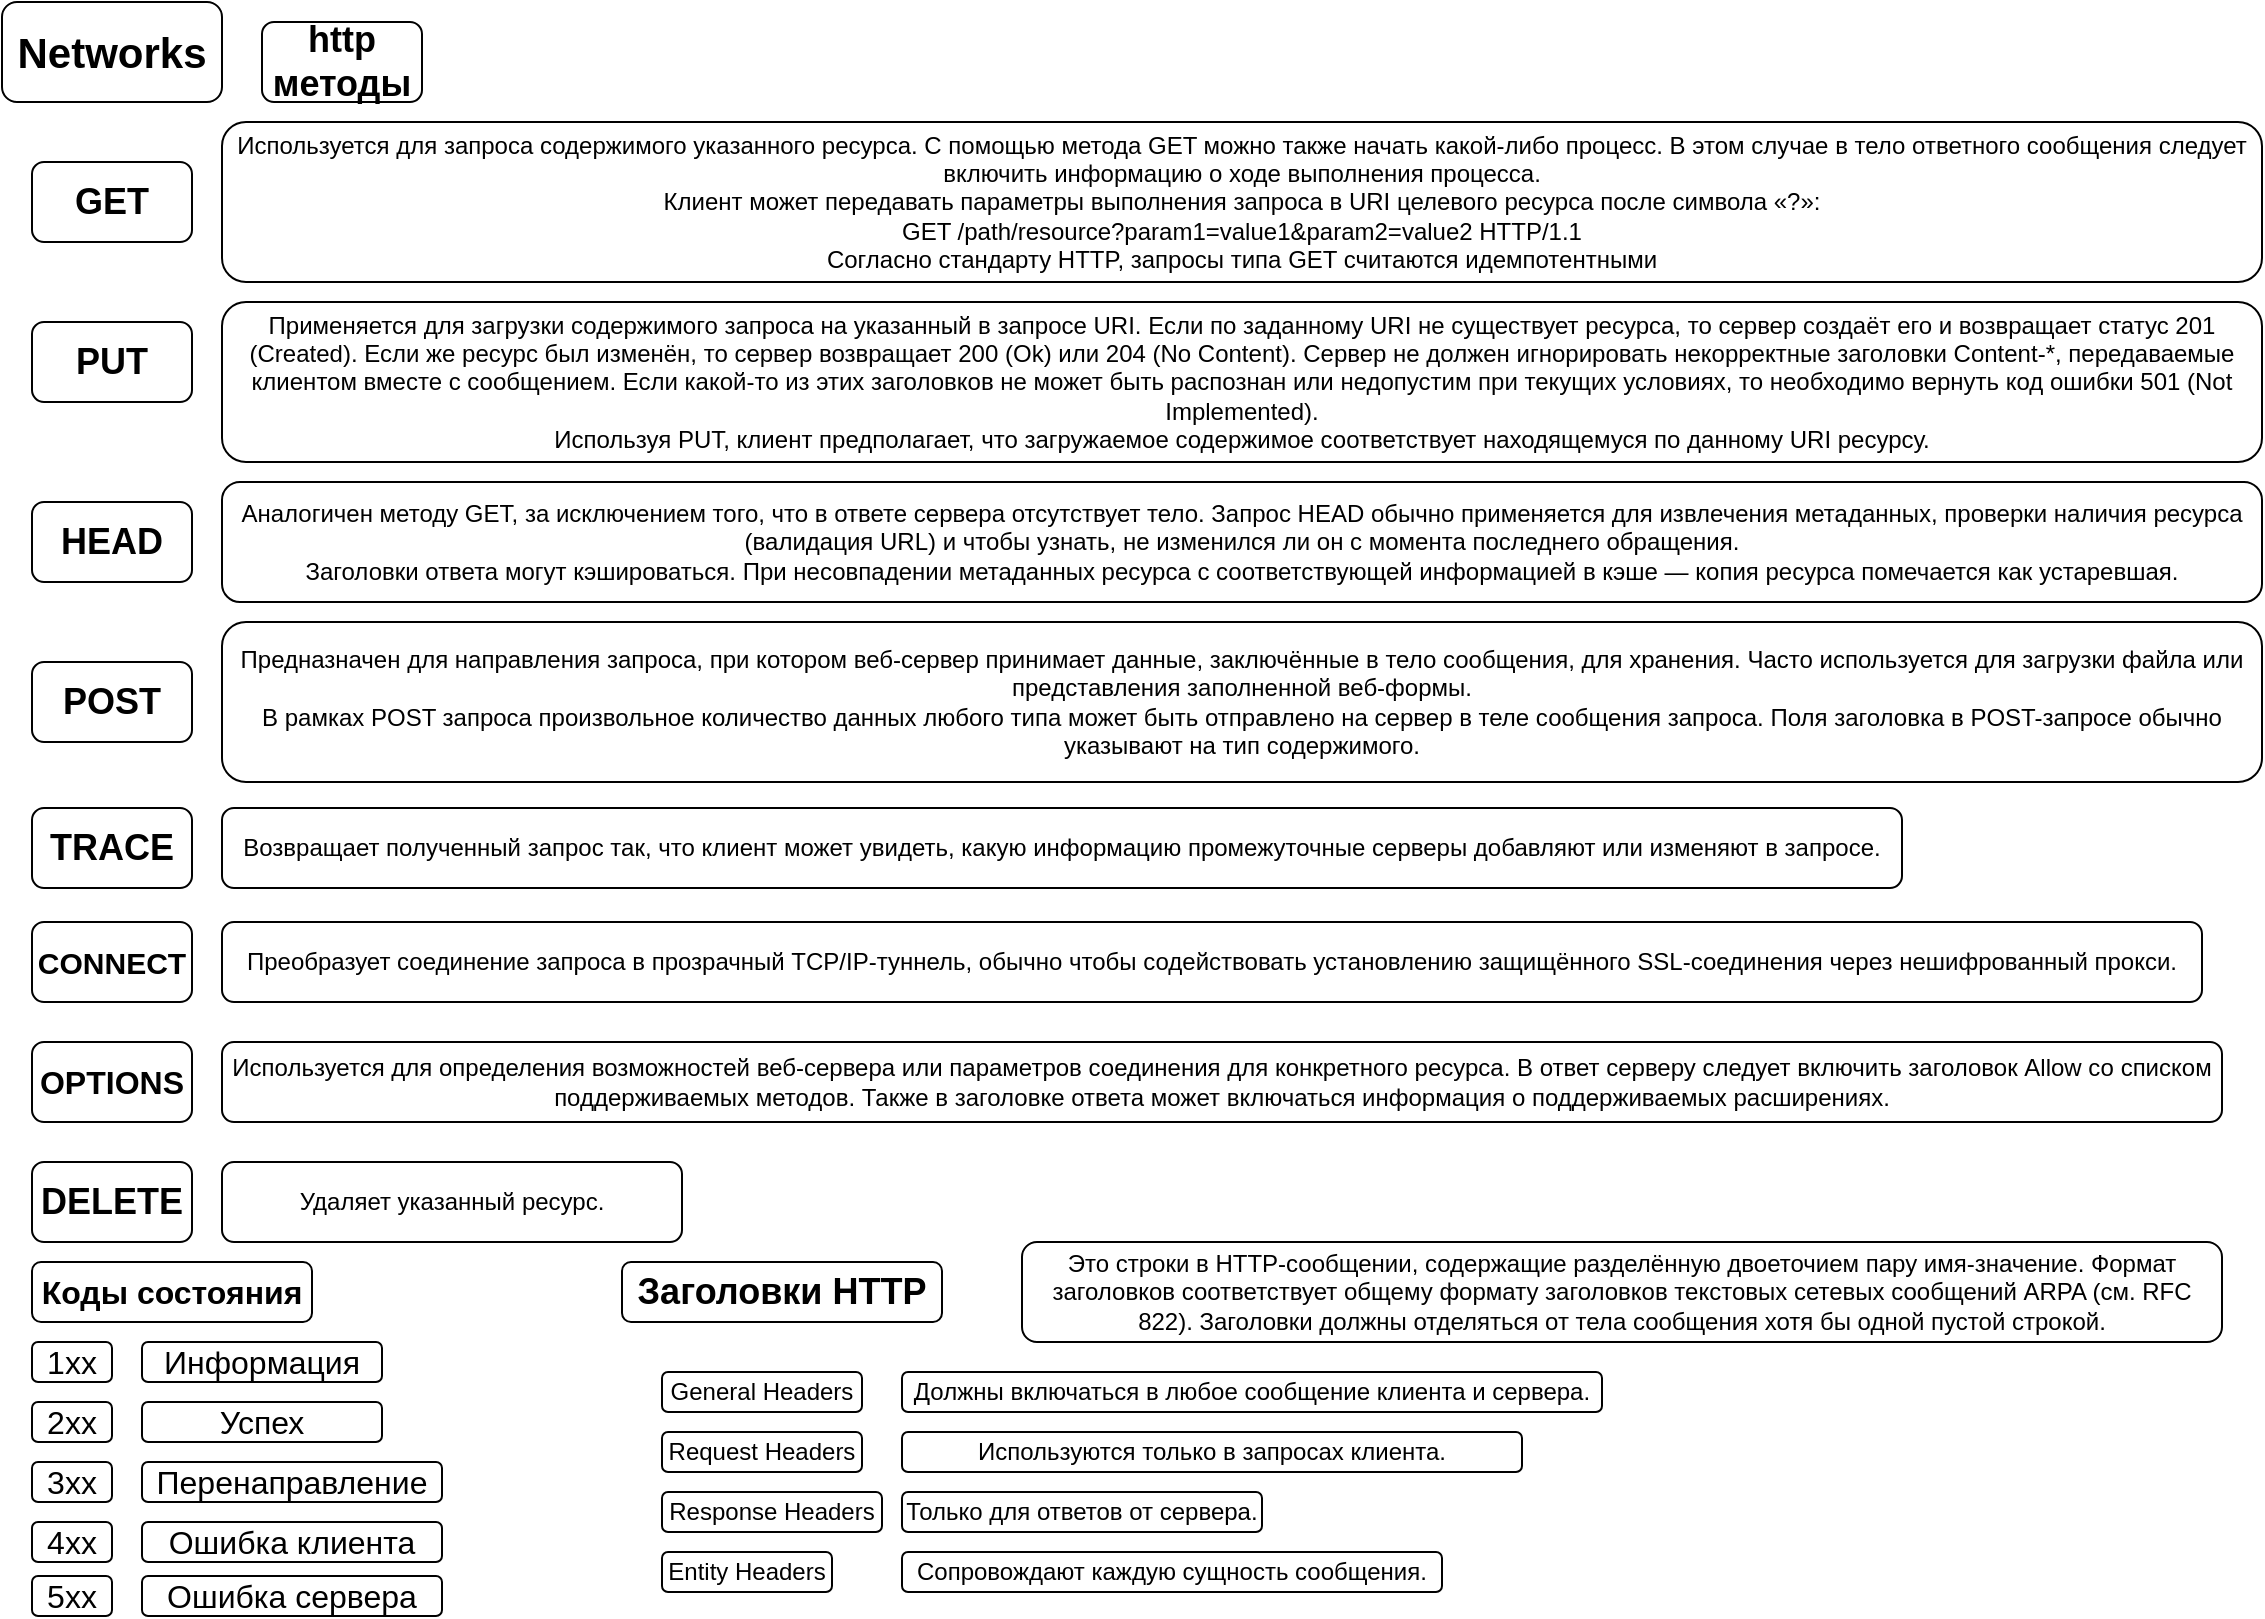 <mxfile version="19.0.3" type="device"><diagram id="U-8XTB06J_2w8smsvvgT" name="Страница 1"><mxGraphModel dx="1422" dy="878" grid="1" gridSize="10" guides="1" tooltips="1" connect="1" arrows="1" fold="1" page="1" pageScale="1" pageWidth="1169" pageHeight="827" math="0" shadow="0"><root><mxCell id="0"/><mxCell id="1" parent="0"/><mxCell id="7eFc9T-J85c-BqXIQ7HY-1" value="&lt;b&gt;&lt;font style=&quot;font-size: 21px;&quot;&gt;Networks&lt;/font&gt;&lt;/b&gt;" style="rounded=1;whiteSpace=wrap;html=1;" parent="1" vertex="1"><mxGeometry x="10" y="10" width="110" height="50" as="geometry"/></mxCell><mxCell id="7eFc9T-J85c-BqXIQ7HY-2" value="http методы" style="rounded=1;whiteSpace=wrap;html=1;fontStyle=1;fontSize=18;" parent="1" vertex="1"><mxGeometry x="140" y="20" width="80" height="40" as="geometry"/></mxCell><mxCell id="7eFc9T-J85c-BqXIQ7HY-3" value="GET" style="rounded=1;whiteSpace=wrap;html=1;fontStyle=1;fontSize=18;" parent="1" vertex="1"><mxGeometry x="25" y="90" width="80" height="40" as="geometry"/></mxCell><mxCell id="7eFc9T-J85c-BqXIQ7HY-4" value="PUT" style="rounded=1;whiteSpace=wrap;html=1;fontStyle=1;fontSize=18;" parent="1" vertex="1"><mxGeometry x="25" y="170" width="80" height="40" as="geometry"/></mxCell><mxCell id="7eFc9T-J85c-BqXIQ7HY-5" value="HEAD" style="rounded=1;whiteSpace=wrap;html=1;fontStyle=1;fontSize=18;" parent="1" vertex="1"><mxGeometry x="25" y="260" width="80" height="40" as="geometry"/></mxCell><mxCell id="7eFc9T-J85c-BqXIQ7HY-6" value="POST" style="rounded=1;whiteSpace=wrap;html=1;fontStyle=1;fontSize=18;" parent="1" vertex="1"><mxGeometry x="25" y="340" width="80" height="40" as="geometry"/></mxCell><mxCell id="7eFc9T-J85c-BqXIQ7HY-7" value="DELETE" style="rounded=1;whiteSpace=wrap;html=1;fontStyle=1;fontSize=18;" parent="1" vertex="1"><mxGeometry x="25" y="590" width="80" height="40" as="geometry"/></mxCell><mxCell id="7eFc9T-J85c-BqXIQ7HY-8" value="TRACE" style="rounded=1;whiteSpace=wrap;html=1;fontStyle=1;fontSize=18;" parent="1" vertex="1"><mxGeometry x="25" y="413" width="80" height="40" as="geometry"/></mxCell><mxCell id="7eFc9T-J85c-BqXIQ7HY-9" value="CONNECT" style="rounded=1;whiteSpace=wrap;html=1;fontStyle=1;fontSize=15;" parent="1" vertex="1"><mxGeometry x="25" y="470" width="80" height="40" as="geometry"/></mxCell><mxCell id="7eFc9T-J85c-BqXIQ7HY-10" value="OPTIONS" style="rounded=1;whiteSpace=wrap;html=1;fontStyle=1;fontSize=16;" parent="1" vertex="1"><mxGeometry x="25" y="530" width="80" height="40" as="geometry"/></mxCell><mxCell id="7eFc9T-J85c-BqXIQ7HY-11" value="&lt;div&gt;Используется для запроса содержимого указанного ресурса. С помощью метода GET можно также начать какой-либо процесс. В этом случае в тело ответного сообщения следует включить информацию о ходе выполнения процесса.&lt;/div&gt;&lt;div&gt;&lt;span style=&quot;background-color: initial;&quot;&gt;Клиент может передавать параметры выполнения запроса в URI целевого ресурса после символа «?»:&lt;/span&gt;&lt;br&gt;&lt;/div&gt;&lt;div&gt;GET /path/resource?param1=value1&amp;amp;param2=value2 HTTP/1.1&lt;/div&gt;&lt;div&gt;&lt;span style=&quot;background-color: initial;&quot;&gt;Согласно стандарту HTTP, запросы типа GET считаются идемпотентными&lt;/span&gt;&lt;br&gt;&lt;/div&gt;" style="rounded=1;whiteSpace=wrap;html=1;" parent="1" vertex="1"><mxGeometry x="120" y="70" width="1020" height="80" as="geometry"/></mxCell><mxCell id="7eFc9T-J85c-BqXIQ7HY-12" value="&lt;div&gt;Аналогичен методу GET, за исключением того, что в ответе сервера отсутствует тело. Запрос HEAD обычно применяется для извлечения метаданных, проверки наличия ресурса (валидация URL) и чтобы узнать, не изменился ли он с момента последнего обращения.&lt;/div&gt;&lt;div&gt;&lt;span style=&quot;background-color: initial;&quot;&gt;Заголовки ответа могут кэшироваться. При несовпадении метаданных ресурса с соответствующей информацией в кэше — копия ресурса помечается как устаревшая.&lt;/span&gt;&lt;br&gt;&lt;/div&gt;" style="rounded=1;whiteSpace=wrap;html=1;" parent="1" vertex="1"><mxGeometry x="120" y="250" width="1020" height="60" as="geometry"/></mxCell><mxCell id="7eFc9T-J85c-BqXIQ7HY-13" value="&lt;div&gt;Применяется для загрузки содержимого запроса на указанный в запросе URI. Если по заданному URI не существует ресурса, то сервер создаёт его и возвращает статус 201 (Created). Если же ресурс был изменён, то сервер возвращает 200 (Ok) или 204 (No Content). Сервер не должен игнорировать некорректные заголовки Content-*, передаваемые клиентом вместе с сообщением. Если какой-то из этих заголовков не может быть распознан или недопустим при текущих условиях, то необходимо вернуть код ошибки 501 (Not Implemented).&lt;/div&gt;&lt;div&gt;Используя PUT, клиент предполагает, что загружаемое содержимое соответствует находящемуся по данному URI ресурсу.&lt;/div&gt;" style="rounded=1;whiteSpace=wrap;html=1;" parent="1" vertex="1"><mxGeometry x="120" y="160" width="1020" height="80" as="geometry"/></mxCell><mxCell id="7eFc9T-J85c-BqXIQ7HY-14" value="&lt;div&gt;Предназначен для направления запроса, при котором веб-сервер принимает данные, заключённые в тело сообщения, для хранения. Часто используется для загрузки файла или представления заполненной веб-формы.&lt;/div&gt;&lt;div&gt;В рамках POST запроса произвольное количество данных любого типа может быть отправлено на сервер в теле сообщения запроса. Поля заголовка в POST-запросе обычно указывают на тип содержимого.&lt;/div&gt;" style="rounded=1;whiteSpace=wrap;html=1;" parent="1" vertex="1"><mxGeometry x="120" y="320" width="1020" height="80" as="geometry"/></mxCell><mxCell id="7eFc9T-J85c-BqXIQ7HY-15" value="Удаляет указанный ресурс." style="rounded=1;whiteSpace=wrap;html=1;" parent="1" vertex="1"><mxGeometry x="120" y="590" width="230" height="40" as="geometry"/></mxCell><mxCell id="7eFc9T-J85c-BqXIQ7HY-16" value="Возвращает полученный запрос так, что клиент может увидеть, какую информацию промежуточные серверы добавляют или изменяют в запросе." style="rounded=1;whiteSpace=wrap;html=1;" parent="1" vertex="1"><mxGeometry x="120" y="413" width="840" height="40" as="geometry"/></mxCell><mxCell id="7eFc9T-J85c-BqXIQ7HY-17" value="Преобразует соединение запроса в прозрачный TCP/IP-туннель, обычно чтобы содействовать установлению защищённого SSL-соединения через нешифрованный прокси." style="rounded=1;whiteSpace=wrap;html=1;" parent="1" vertex="1"><mxGeometry x="120" y="470" width="990" height="40" as="geometry"/></mxCell><mxCell id="7eFc9T-J85c-BqXIQ7HY-18" value="Используется для определения возможностей веб-сервера или параметров соединения для конкретного ресурса. В ответ серверу следует включить заголовок Allow со списком поддерживаемых методов. Также в заголовке ответа может включаться информация о поддерживаемых расширениях." style="rounded=1;whiteSpace=wrap;html=1;" parent="1" vertex="1"><mxGeometry x="120" y="530" width="1000" height="40" as="geometry"/></mxCell><mxCell id="7eFc9T-J85c-BqXIQ7HY-21" value="Коды состояния" style="rounded=1;whiteSpace=wrap;html=1;fontSize=16;fontStyle=1" parent="1" vertex="1"><mxGeometry x="25" y="640" width="140" height="30" as="geometry"/></mxCell><mxCell id="7eFc9T-J85c-BqXIQ7HY-22" value="1xx" style="rounded=1;whiteSpace=wrap;html=1;fontSize=16;" parent="1" vertex="1"><mxGeometry x="25" y="680" width="40" height="20" as="geometry"/></mxCell><mxCell id="7eFc9T-J85c-BqXIQ7HY-23" value="Заголовки HTTP" style="rounded=1;whiteSpace=wrap;html=1;fontSize=18;fontStyle=1" parent="1" vertex="1"><mxGeometry x="320" y="640" width="160" height="30" as="geometry"/></mxCell><mxCell id="7eFc9T-J85c-BqXIQ7HY-24" value="5xx" style="rounded=1;whiteSpace=wrap;html=1;fontSize=16;" parent="1" vertex="1"><mxGeometry x="25" y="797" width="40" height="20" as="geometry"/></mxCell><mxCell id="7eFc9T-J85c-BqXIQ7HY-25" value="4xx" style="rounded=1;whiteSpace=wrap;html=1;fontSize=16;" parent="1" vertex="1"><mxGeometry x="25" y="770" width="40" height="20" as="geometry"/></mxCell><mxCell id="7eFc9T-J85c-BqXIQ7HY-26" value="3xx" style="rounded=1;whiteSpace=wrap;html=1;fontSize=16;" parent="1" vertex="1"><mxGeometry x="25" y="740" width="40" height="20" as="geometry"/></mxCell><mxCell id="7eFc9T-J85c-BqXIQ7HY-27" value="2xx" style="rounded=1;whiteSpace=wrap;html=1;fontSize=16;" parent="1" vertex="1"><mxGeometry x="25" y="710" width="40" height="20" as="geometry"/></mxCell><mxCell id="7eFc9T-J85c-BqXIQ7HY-30" value="Информация" style="rounded=1;whiteSpace=wrap;html=1;fontSize=16;" parent="1" vertex="1"><mxGeometry x="80" y="680" width="120" height="20" as="geometry"/></mxCell><mxCell id="7eFc9T-J85c-BqXIQ7HY-32" value="Успех" style="rounded=1;whiteSpace=wrap;html=1;fontSize=16;" parent="1" vertex="1"><mxGeometry x="80" y="710" width="120" height="20" as="geometry"/></mxCell><mxCell id="7eFc9T-J85c-BqXIQ7HY-33" value="Перенаправление" style="rounded=1;whiteSpace=wrap;html=1;fontSize=16;" parent="1" vertex="1"><mxGeometry x="80" y="740" width="150" height="20" as="geometry"/></mxCell><mxCell id="7eFc9T-J85c-BqXIQ7HY-34" value="Ошибка клиента" style="rounded=1;whiteSpace=wrap;html=1;fontSize=16;" parent="1" vertex="1"><mxGeometry x="80" y="770" width="150" height="20" as="geometry"/></mxCell><mxCell id="7eFc9T-J85c-BqXIQ7HY-35" value="Ошибка сервера" style="rounded=1;whiteSpace=wrap;html=1;fontSize=16;" parent="1" vertex="1"><mxGeometry x="80" y="797" width="150" height="20" as="geometry"/></mxCell><mxCell id="7eFc9T-J85c-BqXIQ7HY-37" value="Это строки в HTTP-сообщении, содержащие разделённую двоеточием пару имя-значение. Формат заголовков соответствует общему формату заголовков текстовых сетевых сообщений ARPA (см. RFC 822). Заголовки должны отделяться от тела сообщения хотя бы одной пустой строкой." style="rounded=1;whiteSpace=wrap;html=1;fontSize=12;" parent="1" vertex="1"><mxGeometry x="520" y="630" width="600" height="50" as="geometry"/></mxCell><mxCell id="7eFc9T-J85c-BqXIQ7HY-38" value="Должны включаться в любое сообщение клиента и сервера." style="rounded=1;whiteSpace=wrap;html=1;fontSize=12;" parent="1" vertex="1"><mxGeometry x="460" y="695" width="350" height="20" as="geometry"/></mxCell><mxCell id="7eFc9T-J85c-BqXIQ7HY-39" value="Используются только в запросах клиента." style="rounded=1;whiteSpace=wrap;html=1;fontSize=12;" parent="1" vertex="1"><mxGeometry x="460" y="725" width="310" height="20" as="geometry"/></mxCell><mxCell id="7eFc9T-J85c-BqXIQ7HY-40" value="Только для ответов от сервера." style="rounded=1;whiteSpace=wrap;html=1;fontSize=12;" parent="1" vertex="1"><mxGeometry x="460" y="755" width="180" height="20" as="geometry"/></mxCell><mxCell id="7eFc9T-J85c-BqXIQ7HY-41" value="Сопровождают каждую сущность сообщения." style="rounded=1;whiteSpace=wrap;html=1;fontSize=12;" parent="1" vertex="1"><mxGeometry x="460" y="785" width="270" height="20" as="geometry"/></mxCell><mxCell id="7eFc9T-J85c-BqXIQ7HY-42" value="&lt;span style=&quot;font-size: 12px;&quot;&gt;&#9;&#9;&#9;&#9;&#9;&lt;/span&gt;Entity Headers" style="rounded=1;whiteSpace=wrap;html=1;fontSize=12;" parent="1" vertex="1"><mxGeometry x="340" y="785" width="85" height="20" as="geometry"/></mxCell><mxCell id="7eFc9T-J85c-BqXIQ7HY-43" value="Response Headers" style="rounded=1;whiteSpace=wrap;html=1;fontSize=12;" parent="1" vertex="1"><mxGeometry x="340" y="755" width="110" height="20" as="geometry"/></mxCell><mxCell id="7eFc9T-J85c-BqXIQ7HY-44" value="&lt;span style=&quot;font-size: 12px;&quot;&gt;&#9;&#9;&#9;&#9;&#9;&lt;/span&gt;Request Headers" style="rounded=1;whiteSpace=wrap;html=1;fontSize=12;" parent="1" vertex="1"><mxGeometry x="340" y="725" width="100" height="20" as="geometry"/></mxCell><mxCell id="7eFc9T-J85c-BqXIQ7HY-45" value="General Headers" style="rounded=1;whiteSpace=wrap;html=1;fontSize=12;" parent="1" vertex="1"><mxGeometry x="340" y="695" width="100" height="20" as="geometry"/></mxCell></root></mxGraphModel></diagram></mxfile>